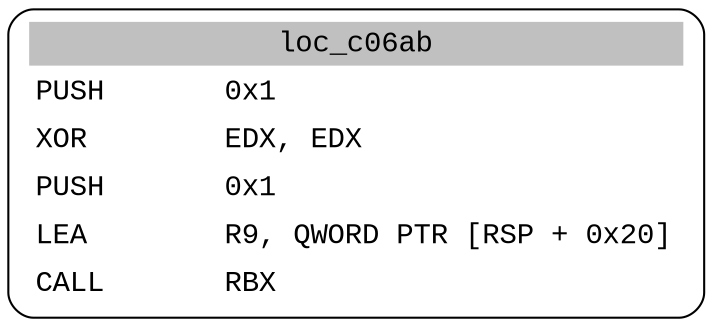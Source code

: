 digraph asm_graph {
1941 [
shape="Mrecord" fontname="Courier New"label =<<table border="0" cellborder="0" cellpadding="3"><tr><td align="center" colspan="2" bgcolor="grey">loc_c06ab</td></tr><tr><td align="left">PUSH       0x1</td></tr><tr><td align="left">XOR        EDX, EDX</td></tr><tr><td align="left">PUSH       0x1</td></tr><tr><td align="left">LEA        R9, QWORD PTR [RSP + 0x20]</td></tr><tr><td align="left">CALL       RBX</td></tr></table>> ];
}